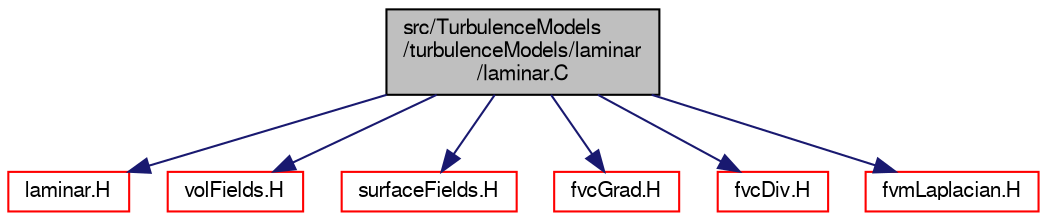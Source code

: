 digraph "src/TurbulenceModels/turbulenceModels/laminar/laminar.C"
{
  bgcolor="transparent";
  edge [fontname="FreeSans",fontsize="10",labelfontname="FreeSans",labelfontsize="10"];
  node [fontname="FreeSans",fontsize="10",shape=record];
  Node0 [label="src/TurbulenceModels\l/turbulenceModels/laminar\l/laminar.C",height=0.2,width=0.4,color="black", fillcolor="grey75", style="filled", fontcolor="black"];
  Node0 -> Node1 [color="midnightblue",fontsize="10",style="solid",fontname="FreeSans"];
  Node1 [label="laminar.H",height=0.2,width=0.4,color="red",URL="$a39209.html"];
  Node0 -> Node58 [color="midnightblue",fontsize="10",style="solid",fontname="FreeSans"];
  Node58 [label="volFields.H",height=0.2,width=0.4,color="red",URL="$a02750.html"];
  Node0 -> Node303 [color="midnightblue",fontsize="10",style="solid",fontname="FreeSans"];
  Node303 [label="surfaceFields.H",height=0.2,width=0.4,color="red",URL="$a02735.html",tooltip="Foam::surfaceFields. "];
  Node0 -> Node310 [color="midnightblue",fontsize="10",style="solid",fontname="FreeSans"];
  Node310 [label="fvcGrad.H",height=0.2,width=0.4,color="red",URL="$a02978.html",tooltip="Calculate the gradient of the given field. "];
  Node0 -> Node311 [color="midnightblue",fontsize="10",style="solid",fontname="FreeSans"];
  Node311 [label="fvcDiv.H",height=0.2,width=0.4,color="red",URL="$a02966.html",tooltip="Calculate the divergence of the given field. "];
  Node0 -> Node312 [color="midnightblue",fontsize="10",style="solid",fontname="FreeSans"];
  Node312 [label="fvmLaplacian.H",height=0.2,width=0.4,color="red",URL="$a03077.html",tooltip="Calculate the matrix for the laplacian of the field. "];
}
